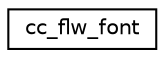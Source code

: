 digraph "Graphical Class Hierarchy"
{
 // LATEX_PDF_SIZE
  edge [fontname="Helvetica",fontsize="10",labelfontname="Helvetica",labelfontsize="10"];
  node [fontname="Helvetica",fontsize="10",shape=record];
  rankdir="LR";
  Node0 [label="cc_flw_font",height=0.2,width=0.4,color="black", fillcolor="white", style="filled",URL="$structcc__flw__font.html",tooltip=" "];
}
